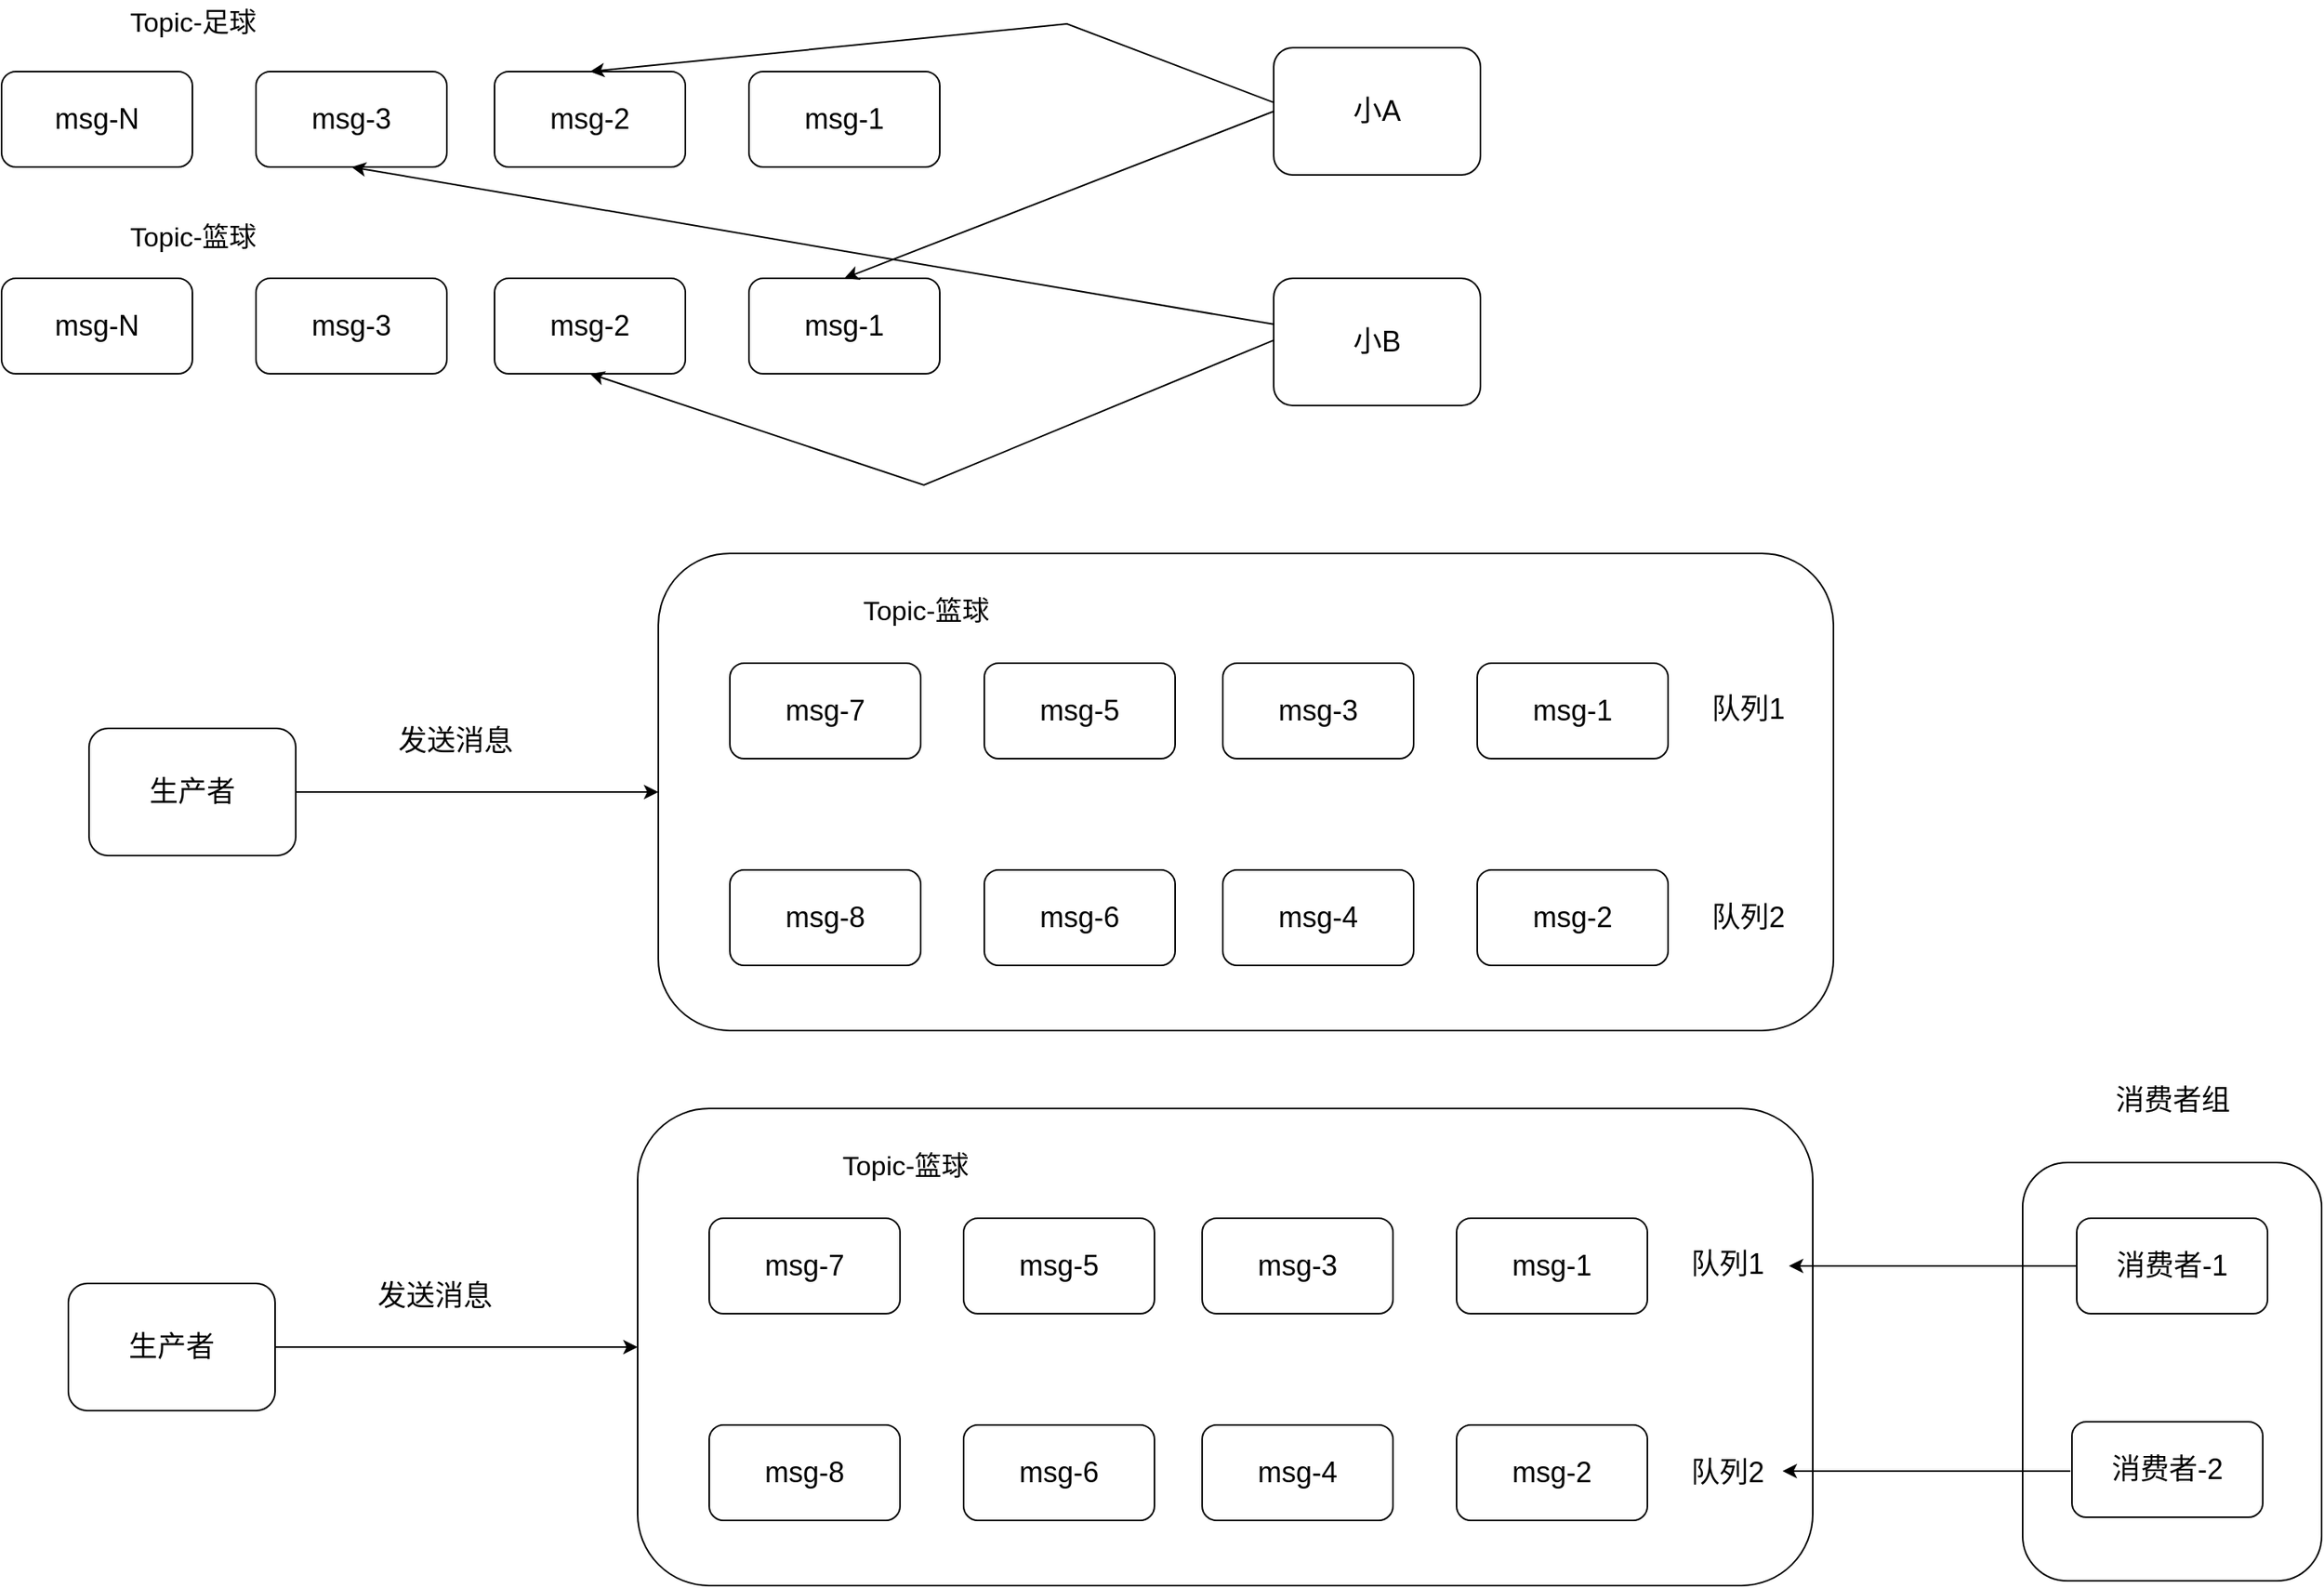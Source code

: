 <mxfile version="15.1.3" type="device"><diagram id="mcPMqFbAbKwGY6YBdnzO" name="第 1 页"><mxGraphModel dx="1501" dy="822" grid="0" gridSize="10" guides="1" tooltips="1" connect="1" arrows="1" fold="1" page="0" pageScale="1" pageWidth="1169" pageHeight="1654" math="0" shadow="0"><root><mxCell id="0"/><mxCell id="1" parent="0"/><mxCell id="UitVgVa8SE3xflQEoCyC-37" value="" style="rounded=1;whiteSpace=wrap;html=1;fontSize=18;" vertex="1" parent="1"><mxGeometry x="453" y="573" width="739" height="300" as="geometry"/></mxCell><mxCell id="UitVgVa8SE3xflQEoCyC-1" value="msg-3" style="rounded=1;whiteSpace=wrap;html=1;fontSize=18;" vertex="1" parent="1"><mxGeometry x="200" y="270" width="120" height="60" as="geometry"/></mxCell><mxCell id="UitVgVa8SE3xflQEoCyC-2" value="msg-N" style="rounded=1;whiteSpace=wrap;html=1;fontSize=18;" vertex="1" parent="1"><mxGeometry x="40" y="270" width="120" height="60" as="geometry"/></mxCell><mxCell id="UitVgVa8SE3xflQEoCyC-4" value="msg-1" style="rounded=1;whiteSpace=wrap;html=1;fontSize=18;" vertex="1" parent="1"><mxGeometry x="510" y="270" width="120" height="60" as="geometry"/></mxCell><mxCell id="UitVgVa8SE3xflQEoCyC-5" value="msg-2" style="rounded=1;whiteSpace=wrap;html=1;fontSize=18;" vertex="1" parent="1"><mxGeometry x="350" y="270" width="120" height="60" as="geometry"/></mxCell><mxCell id="UitVgVa8SE3xflQEoCyC-10" value="Topic-足球" style="text;html=1;align=center;verticalAlign=middle;resizable=0;points=[];autosize=1;strokeColor=none;fillColor=none;fontSize=17;" vertex="1" parent="1"><mxGeometry x="115" y="225" width="90" height="30" as="geometry"/></mxCell><mxCell id="UitVgVa8SE3xflQEoCyC-11" value="Topic-篮球" style="text;html=1;align=center;verticalAlign=middle;resizable=0;points=[];autosize=1;strokeColor=none;fillColor=none;fontSize=17;" vertex="1" parent="1"><mxGeometry x="115" y="360" width="90" height="30" as="geometry"/></mxCell><mxCell id="UitVgVa8SE3xflQEoCyC-13" value="msg-3" style="rounded=1;whiteSpace=wrap;html=1;fontSize=18;" vertex="1" parent="1"><mxGeometry x="200" y="400" width="120" height="60" as="geometry"/></mxCell><mxCell id="UitVgVa8SE3xflQEoCyC-14" value="msg-N" style="rounded=1;whiteSpace=wrap;html=1;fontSize=18;" vertex="1" parent="1"><mxGeometry x="40" y="400" width="120" height="60" as="geometry"/></mxCell><mxCell id="UitVgVa8SE3xflQEoCyC-15" value="msg-1" style="rounded=1;whiteSpace=wrap;html=1;fontSize=18;" vertex="1" parent="1"><mxGeometry x="510" y="400" width="120" height="60" as="geometry"/></mxCell><mxCell id="UitVgVa8SE3xflQEoCyC-16" value="msg-2" style="rounded=1;whiteSpace=wrap;html=1;fontSize=18;" vertex="1" parent="1"><mxGeometry x="350" y="400" width="120" height="60" as="geometry"/></mxCell><mxCell id="UitVgVa8SE3xflQEoCyC-17" value="小A" style="rounded=1;whiteSpace=wrap;html=1;fontSize=18;" vertex="1" parent="1"><mxGeometry x="840" y="255" width="130" height="80" as="geometry"/></mxCell><mxCell id="UitVgVa8SE3xflQEoCyC-22" value="" style="rounded=0;orthogonalLoop=1;jettySize=auto;html=1;fontSize=18;entryX=0.5;entryY=1;entryDx=0;entryDy=0;" edge="1" parent="1" source="UitVgVa8SE3xflQEoCyC-19" target="UitVgVa8SE3xflQEoCyC-1"><mxGeometry relative="1" as="geometry"><mxPoint x="735" y="440" as="targetPoint"/></mxGeometry></mxCell><mxCell id="UitVgVa8SE3xflQEoCyC-19" value="小B" style="rounded=1;whiteSpace=wrap;html=1;fontSize=18;" vertex="1" parent="1"><mxGeometry x="840" y="400" width="130" height="80" as="geometry"/></mxCell><mxCell id="UitVgVa8SE3xflQEoCyC-23" value="" style="rounded=0;orthogonalLoop=1;jettySize=auto;html=1;fontSize=18;entryX=0.5;entryY=0;entryDx=0;entryDy=0;" edge="1" parent="1" target="UitVgVa8SE3xflQEoCyC-5"><mxGeometry relative="1" as="geometry"><mxPoint x="840" y="289.455" as="sourcePoint"/><mxPoint x="260" y="190.54" as="targetPoint"/><Array as="points"><mxPoint x="710" y="240"/></Array></mxGeometry></mxCell><mxCell id="UitVgVa8SE3xflQEoCyC-24" value="" style="rounded=0;orthogonalLoop=1;jettySize=auto;html=1;fontSize=18;entryX=0.5;entryY=0;entryDx=0;entryDy=0;exitX=0;exitY=0.5;exitDx=0;exitDy=0;" edge="1" parent="1" source="UitVgVa8SE3xflQEoCyC-17" target="UitVgVa8SE3xflQEoCyC-15"><mxGeometry relative="1" as="geometry"><mxPoint x="850" y="438.915" as="sourcePoint"/><mxPoint x="270" y="340" as="targetPoint"/></mxGeometry></mxCell><mxCell id="UitVgVa8SE3xflQEoCyC-25" value="" style="rounded=0;orthogonalLoop=1;jettySize=auto;html=1;fontSize=18;entryX=0.5;entryY=1;entryDx=0;entryDy=0;" edge="1" parent="1" target="UitVgVa8SE3xflQEoCyC-16"><mxGeometry relative="1" as="geometry"><mxPoint x="840" y="438.915" as="sourcePoint"/><mxPoint x="260" y="340" as="targetPoint"/><Array as="points"><mxPoint x="620" y="530"/></Array></mxGeometry></mxCell><mxCell id="UitVgVa8SE3xflQEoCyC-26" value="msg-5" style="rounded=1;whiteSpace=wrap;html=1;fontSize=18;" vertex="1" parent="1"><mxGeometry x="658" y="642" width="120" height="60" as="geometry"/></mxCell><mxCell id="UitVgVa8SE3xflQEoCyC-27" value="msg-7" style="rounded=1;whiteSpace=wrap;html=1;fontSize=18;" vertex="1" parent="1"><mxGeometry x="498" y="642" width="120" height="60" as="geometry"/></mxCell><mxCell id="UitVgVa8SE3xflQEoCyC-28" value="msg-1" style="rounded=1;whiteSpace=wrap;html=1;fontSize=18;" vertex="1" parent="1"><mxGeometry x="968" y="642" width="120" height="60" as="geometry"/></mxCell><mxCell id="UitVgVa8SE3xflQEoCyC-29" value="msg-3" style="rounded=1;whiteSpace=wrap;html=1;fontSize=18;" vertex="1" parent="1"><mxGeometry x="808" y="642" width="120" height="60" as="geometry"/></mxCell><mxCell id="UitVgVa8SE3xflQEoCyC-30" value="Topic-篮球" style="text;html=1;align=center;verticalAlign=middle;resizable=0;points=[];autosize=1;strokeColor=none;fillColor=none;fontSize=17;" vertex="1" parent="1"><mxGeometry x="576" y="595" width="90" height="30" as="geometry"/></mxCell><mxCell id="UitVgVa8SE3xflQEoCyC-31" value="msg-6" style="rounded=1;whiteSpace=wrap;html=1;fontSize=18;" vertex="1" parent="1"><mxGeometry x="658" y="772" width="120" height="60" as="geometry"/></mxCell><mxCell id="UitVgVa8SE3xflQEoCyC-32" value="msg-8" style="rounded=1;whiteSpace=wrap;html=1;fontSize=18;" vertex="1" parent="1"><mxGeometry x="498" y="772" width="120" height="60" as="geometry"/></mxCell><mxCell id="UitVgVa8SE3xflQEoCyC-33" value="msg-2" style="rounded=1;whiteSpace=wrap;html=1;fontSize=18;" vertex="1" parent="1"><mxGeometry x="968" y="772" width="120" height="60" as="geometry"/></mxCell><mxCell id="UitVgVa8SE3xflQEoCyC-34" value="msg-4" style="rounded=1;whiteSpace=wrap;html=1;fontSize=18;" vertex="1" parent="1"><mxGeometry x="808" y="772" width="120" height="60" as="geometry"/></mxCell><mxCell id="UitVgVa8SE3xflQEoCyC-35" value="队列1" style="text;html=1;align=center;verticalAlign=middle;resizable=0;points=[];autosize=1;strokeColor=none;fillColor=none;fontSize=18;" vertex="1" parent="1"><mxGeometry x="1110" y="658" width="56" height="26" as="geometry"/></mxCell><mxCell id="UitVgVa8SE3xflQEoCyC-36" value="队列2" style="text;html=1;align=center;verticalAlign=middle;resizable=0;points=[];autosize=1;strokeColor=none;fillColor=none;fontSize=18;" vertex="1" parent="1"><mxGeometry x="1110" y="789" width="56" height="26" as="geometry"/></mxCell><mxCell id="UitVgVa8SE3xflQEoCyC-38" value="生产者" style="rounded=1;whiteSpace=wrap;html=1;fontSize=18;" vertex="1" parent="1"><mxGeometry x="95" y="683" width="130" height="80" as="geometry"/></mxCell><mxCell id="UitVgVa8SE3xflQEoCyC-42" value="" style="endArrow=classic;html=1;fontSize=18;exitX=1;exitY=0.5;exitDx=0;exitDy=0;entryX=0;entryY=0.5;entryDx=0;entryDy=0;" edge="1" parent="1" source="UitVgVa8SE3xflQEoCyC-38" target="UitVgVa8SE3xflQEoCyC-37"><mxGeometry width="50" height="50" relative="1" as="geometry"><mxPoint x="695" y="545" as="sourcePoint"/><mxPoint x="745" y="495" as="targetPoint"/></mxGeometry></mxCell><mxCell id="UitVgVa8SE3xflQEoCyC-43" value="发送消息" style="text;html=1;align=center;verticalAlign=middle;resizable=0;points=[];autosize=1;strokeColor=none;fillColor=none;fontSize=18;" vertex="1" parent="1"><mxGeometry x="284" y="678" width="82" height="26" as="geometry"/></mxCell><mxCell id="UitVgVa8SE3xflQEoCyC-44" value="" style="rounded=1;whiteSpace=wrap;html=1;fontSize=18;" vertex="1" parent="1"><mxGeometry x="440" y="922" width="739" height="300" as="geometry"/></mxCell><mxCell id="UitVgVa8SE3xflQEoCyC-45" value="msg-5" style="rounded=1;whiteSpace=wrap;html=1;fontSize=18;" vertex="1" parent="1"><mxGeometry x="645" y="991" width="120" height="60" as="geometry"/></mxCell><mxCell id="UitVgVa8SE3xflQEoCyC-46" value="msg-7" style="rounded=1;whiteSpace=wrap;html=1;fontSize=18;" vertex="1" parent="1"><mxGeometry x="485" y="991" width="120" height="60" as="geometry"/></mxCell><mxCell id="UitVgVa8SE3xflQEoCyC-47" value="msg-1" style="rounded=1;whiteSpace=wrap;html=1;fontSize=18;" vertex="1" parent="1"><mxGeometry x="955" y="991" width="120" height="60" as="geometry"/></mxCell><mxCell id="UitVgVa8SE3xflQEoCyC-48" value="msg-3" style="rounded=1;whiteSpace=wrap;html=1;fontSize=18;" vertex="1" parent="1"><mxGeometry x="795" y="991" width="120" height="60" as="geometry"/></mxCell><mxCell id="UitVgVa8SE3xflQEoCyC-49" value="Topic-篮球" style="text;html=1;align=center;verticalAlign=middle;resizable=0;points=[];autosize=1;strokeColor=none;fillColor=none;fontSize=17;" vertex="1" parent="1"><mxGeometry x="563" y="944" width="90" height="30" as="geometry"/></mxCell><mxCell id="UitVgVa8SE3xflQEoCyC-50" value="msg-6" style="rounded=1;whiteSpace=wrap;html=1;fontSize=18;" vertex="1" parent="1"><mxGeometry x="645" y="1121" width="120" height="60" as="geometry"/></mxCell><mxCell id="UitVgVa8SE3xflQEoCyC-51" value="msg-8" style="rounded=1;whiteSpace=wrap;html=1;fontSize=18;" vertex="1" parent="1"><mxGeometry x="485" y="1121" width="120" height="60" as="geometry"/></mxCell><mxCell id="UitVgVa8SE3xflQEoCyC-52" value="msg-2" style="rounded=1;whiteSpace=wrap;html=1;fontSize=18;" vertex="1" parent="1"><mxGeometry x="955" y="1121" width="120" height="60" as="geometry"/></mxCell><mxCell id="UitVgVa8SE3xflQEoCyC-53" value="msg-4" style="rounded=1;whiteSpace=wrap;html=1;fontSize=18;" vertex="1" parent="1"><mxGeometry x="795" y="1121" width="120" height="60" as="geometry"/></mxCell><mxCell id="UitVgVa8SE3xflQEoCyC-54" value="队列1" style="text;html=1;align=center;verticalAlign=middle;resizable=0;points=[];autosize=1;strokeColor=none;fillColor=none;fontSize=18;" vertex="1" parent="1"><mxGeometry x="1097" y="1007" width="56" height="26" as="geometry"/></mxCell><mxCell id="UitVgVa8SE3xflQEoCyC-55" value="队列2" style="text;html=1;align=center;verticalAlign=middle;resizable=0;points=[];autosize=1;strokeColor=none;fillColor=none;fontSize=18;" vertex="1" parent="1"><mxGeometry x="1097" y="1138" width="56" height="26" as="geometry"/></mxCell><mxCell id="UitVgVa8SE3xflQEoCyC-56" value="生产者" style="rounded=1;whiteSpace=wrap;html=1;fontSize=18;" vertex="1" parent="1"><mxGeometry x="82" y="1032" width="130" height="80" as="geometry"/></mxCell><mxCell id="UitVgVa8SE3xflQEoCyC-57" value="" style="endArrow=classic;html=1;fontSize=18;exitX=1;exitY=0.5;exitDx=0;exitDy=0;entryX=0;entryY=0.5;entryDx=0;entryDy=0;" edge="1" parent="1" source="UitVgVa8SE3xflQEoCyC-56" target="UitVgVa8SE3xflQEoCyC-44"><mxGeometry width="50" height="50" relative="1" as="geometry"><mxPoint x="682" y="894" as="sourcePoint"/><mxPoint x="732" y="844" as="targetPoint"/></mxGeometry></mxCell><mxCell id="UitVgVa8SE3xflQEoCyC-58" value="发送消息" style="text;html=1;align=center;verticalAlign=middle;resizable=0;points=[];autosize=1;strokeColor=none;fillColor=none;fontSize=18;" vertex="1" parent="1"><mxGeometry x="271" y="1027" width="82" height="26" as="geometry"/></mxCell><mxCell id="UitVgVa8SE3xflQEoCyC-59" value="" style="rounded=1;whiteSpace=wrap;html=1;fontSize=18;" vertex="1" parent="1"><mxGeometry x="1311" y="956" width="188" height="263" as="geometry"/></mxCell><mxCell id="UitVgVa8SE3xflQEoCyC-60" value="消费者-1" style="rounded=1;whiteSpace=wrap;html=1;fontSize=18;" vertex="1" parent="1"><mxGeometry x="1345" y="991" width="120" height="60" as="geometry"/></mxCell><mxCell id="UitVgVa8SE3xflQEoCyC-61" value="&lt;span&gt;消费者-2&lt;/span&gt;" style="rounded=1;whiteSpace=wrap;html=1;fontSize=18;" vertex="1" parent="1"><mxGeometry x="1342" y="1119" width="120" height="60" as="geometry"/></mxCell><mxCell id="UitVgVa8SE3xflQEoCyC-62" value="消费者组" style="text;html=1;align=center;verticalAlign=middle;resizable=0;points=[];autosize=1;strokeColor=none;fillColor=none;fontSize=18;" vertex="1" parent="1"><mxGeometry x="1364" y="904" width="82" height="26" as="geometry"/></mxCell><mxCell id="UitVgVa8SE3xflQEoCyC-63" value="" style="endArrow=classic;html=1;fontSize=18;exitX=0;exitY=0.5;exitDx=0;exitDy=0;" edge="1" parent="1" source="UitVgVa8SE3xflQEoCyC-60"><mxGeometry width="50" height="50" relative="1" as="geometry"><mxPoint x="856" y="945" as="sourcePoint"/><mxPoint x="1164" y="1021" as="targetPoint"/></mxGeometry></mxCell><mxCell id="UitVgVa8SE3xflQEoCyC-64" value="" style="endArrow=classic;html=1;fontSize=18;exitX=0;exitY=0.5;exitDx=0;exitDy=0;" edge="1" parent="1"><mxGeometry width="50" height="50" relative="1" as="geometry"><mxPoint x="1341" y="1150" as="sourcePoint"/><mxPoint x="1160" y="1150" as="targetPoint"/></mxGeometry></mxCell></root></mxGraphModel></diagram></mxfile>